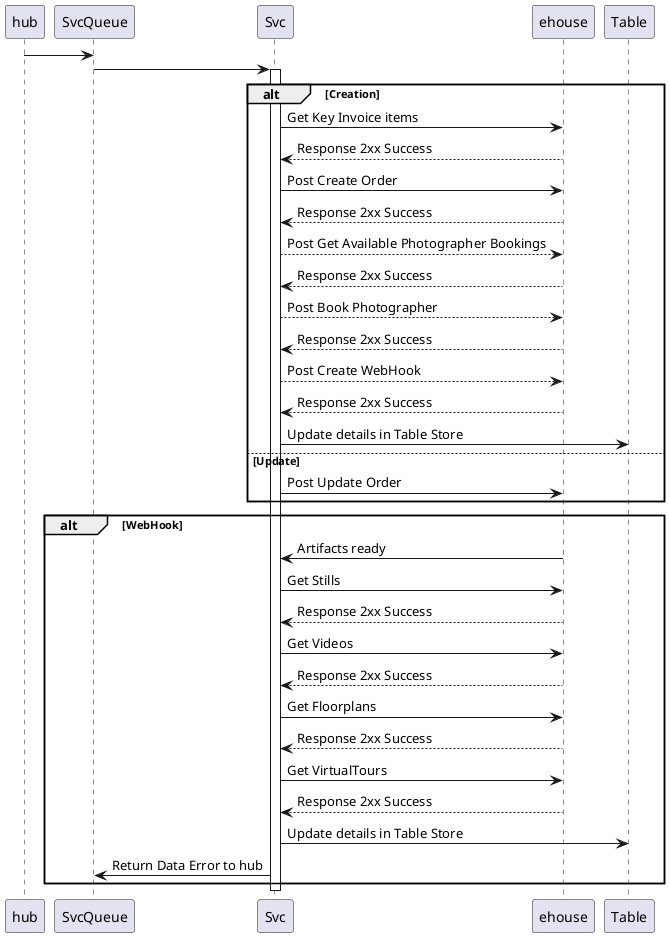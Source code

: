 @startuml ehouse Order Sequence

hub -> SvcQueue
SvcQueue -> Svc
Activate Svc

alt Creation
Svc -> ehouse : Get Key Invoice items
Svc <-- ehouse : Response 2xx Success


Svc -> ehouse : Post Create Order 
Svc <-- ehouse : Response 2xx Success
Svc --> ehouse : Post Get Available Photographer Bookings
Svc <-- ehouse : Response 2xx Success
Svc --> ehouse : Post Book Photographer
Svc <-- ehouse : Response 2xx Success
Svc --> ehouse : Post Create WebHook
Svc <-- ehouse : Response 2xx Success

Svc -> Table : Update details in Table Store

else Update
Svc -> ehouse : Post Update Order
end



alt WebHook
ehouse -> Svc : Artifacts ready
Svc -> ehouse : Get Stills
Svc <-- ehouse : Response 2xx Success
Svc -> ehouse : Get Videos
Svc <-- ehouse : Response 2xx Success
Svc -> ehouse : Get Floorplans
Svc <-- ehouse : Response 2xx Success
Svc -> ehouse : Get VirtualTours
Svc <-- ehouse : Response 2xx Success

Svc -> Table : Update details in Table Store
Svc -> SvcQueue : Return Data Error to hub
end

Deactivate Svc



@enduml